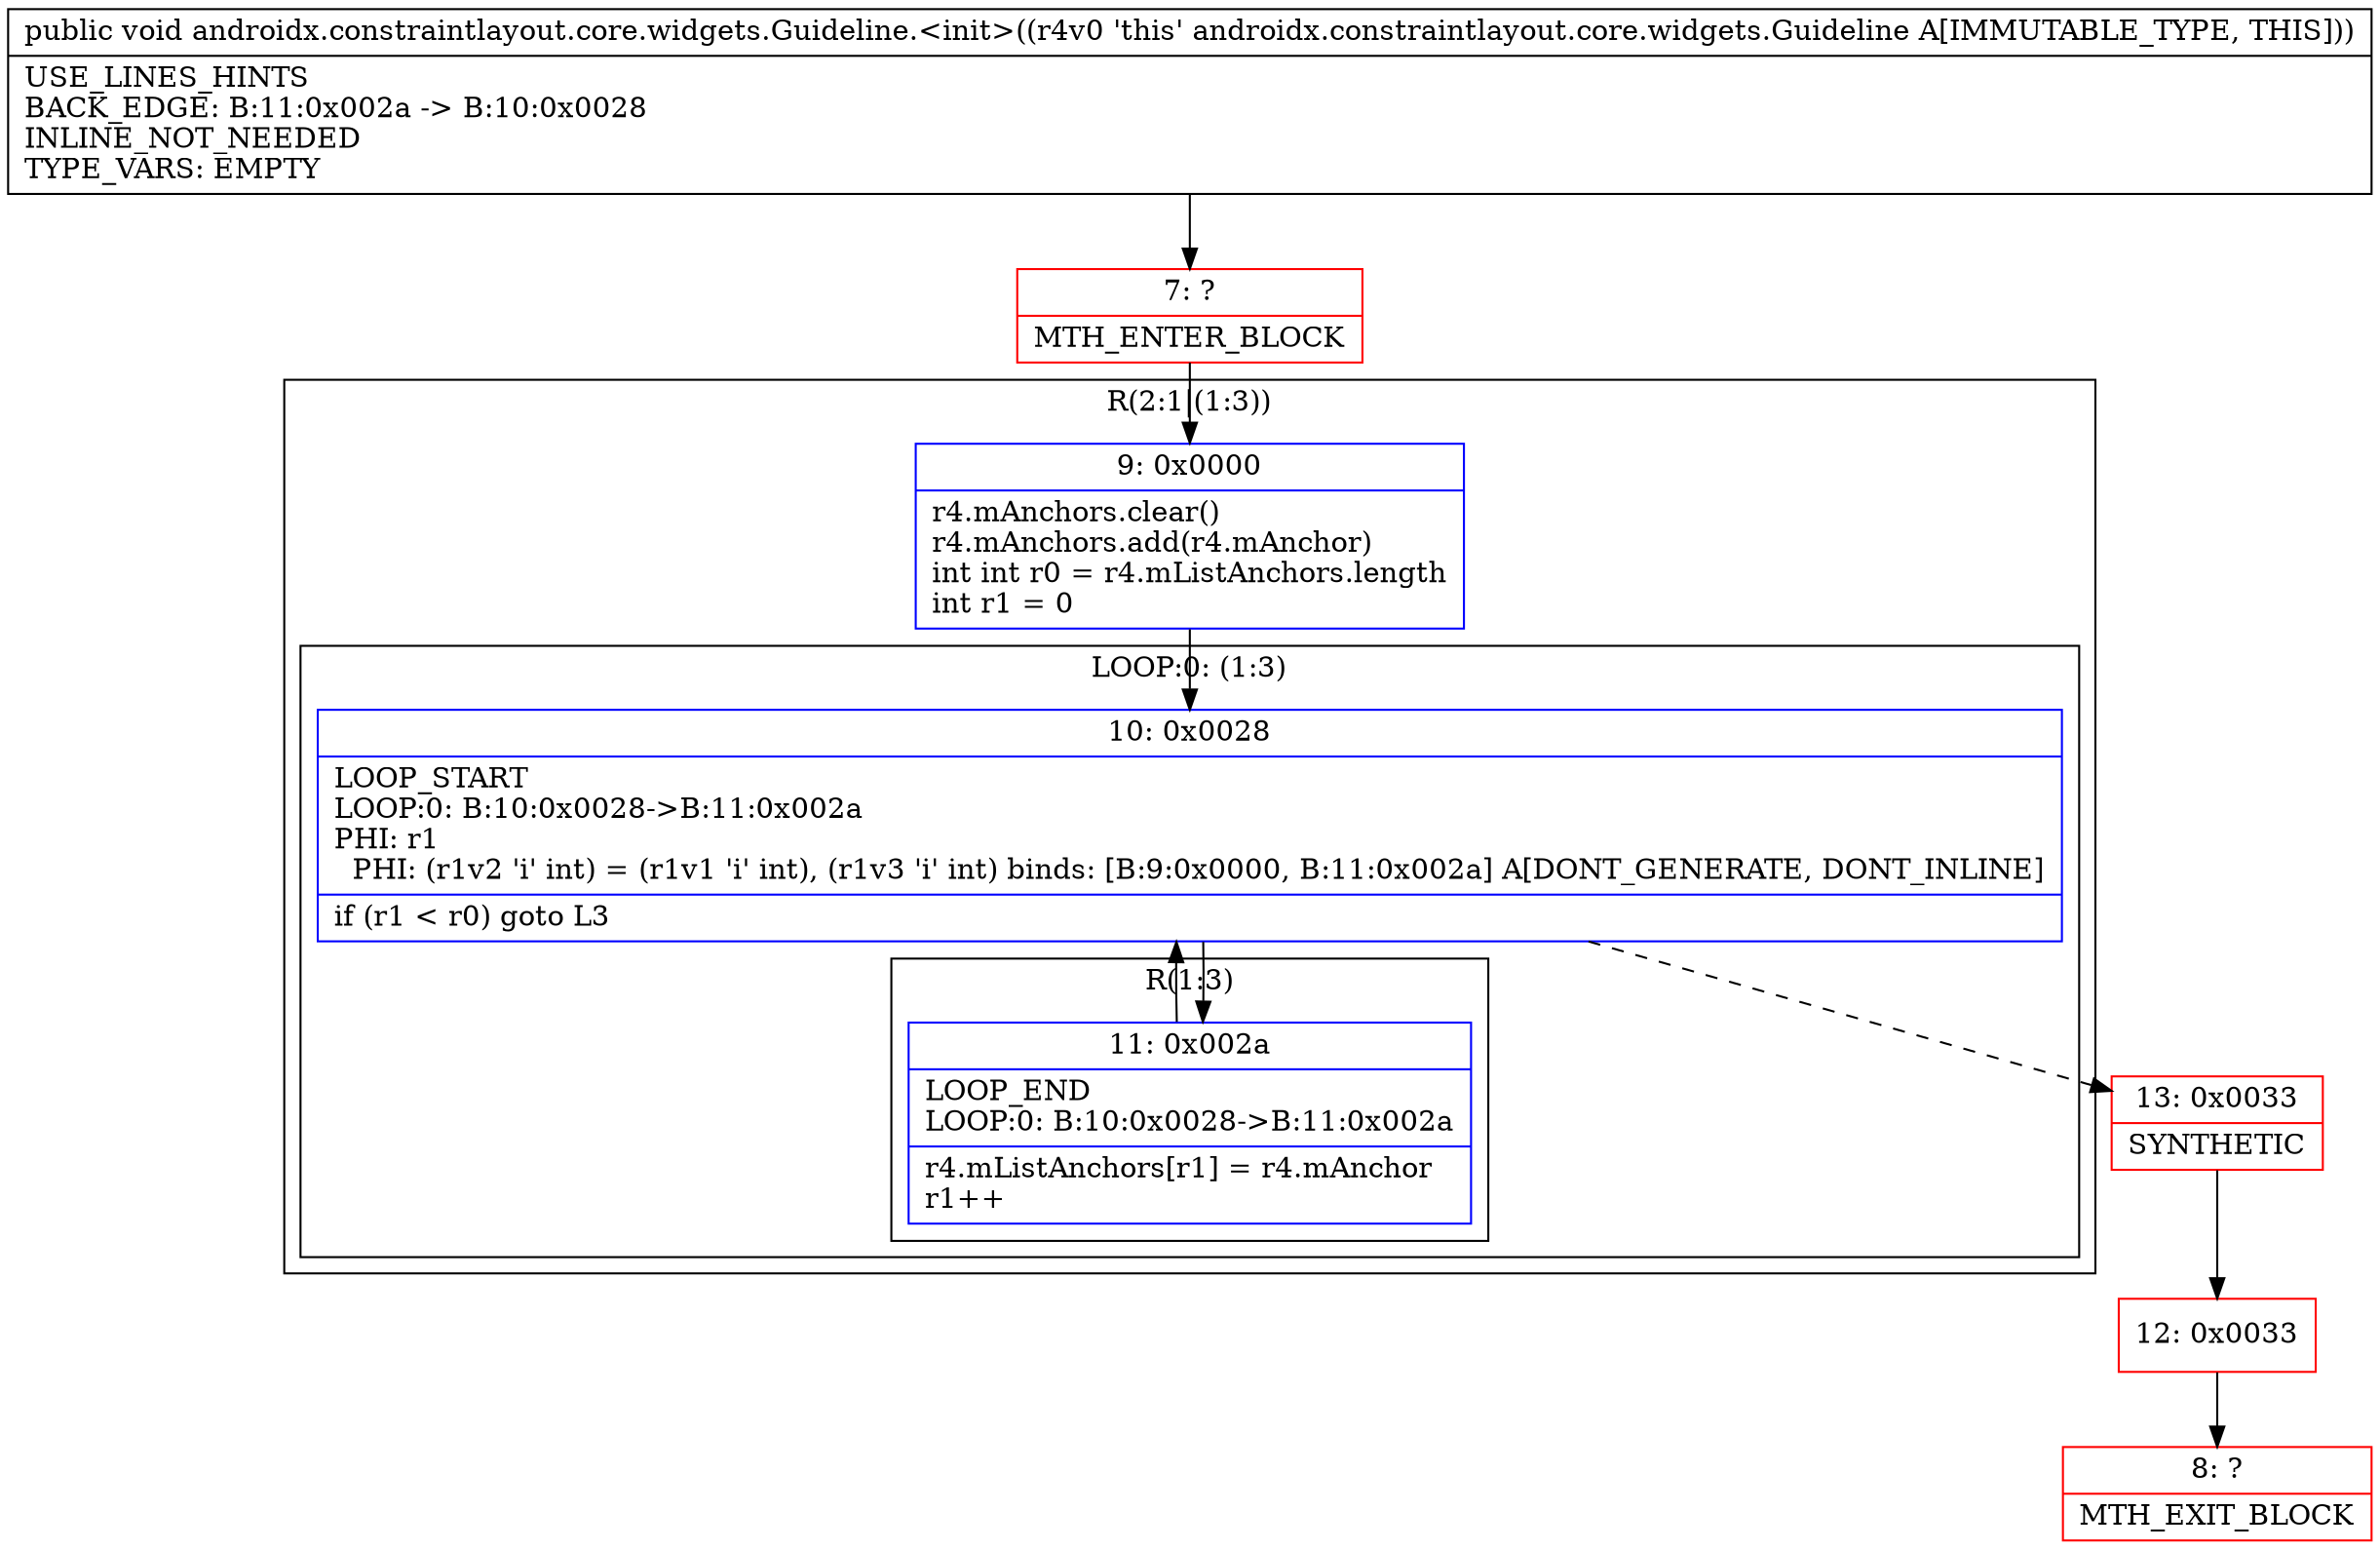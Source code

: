 digraph "CFG forandroidx.constraintlayout.core.widgets.Guideline.\<init\>()V" {
subgraph cluster_Region_1178166242 {
label = "R(2:1|(1:3))";
node [shape=record,color=blue];
Node_9 [shape=record,label="{9\:\ 0x0000|r4.mAnchors.clear()\lr4.mAnchors.add(r4.mAnchor)\lint int r0 = r4.mListAnchors.length\lint r1 = 0\l}"];
subgraph cluster_LoopRegion_1713350963 {
label = "LOOP:0: (1:3)";
node [shape=record,color=blue];
Node_10 [shape=record,label="{10\:\ 0x0028|LOOP_START\lLOOP:0: B:10:0x0028\-\>B:11:0x002a\lPHI: r1 \l  PHI: (r1v2 'i' int) = (r1v1 'i' int), (r1v3 'i' int) binds: [B:9:0x0000, B:11:0x002a] A[DONT_GENERATE, DONT_INLINE]\l|if (r1 \< r0) goto L3\l}"];
subgraph cluster_Region_1519889750 {
label = "R(1:3)";
node [shape=record,color=blue];
Node_11 [shape=record,label="{11\:\ 0x002a|LOOP_END\lLOOP:0: B:10:0x0028\-\>B:11:0x002a\l|r4.mListAnchors[r1] = r4.mAnchor\lr1++\l}"];
}
}
}
Node_7 [shape=record,color=red,label="{7\:\ ?|MTH_ENTER_BLOCK\l}"];
Node_13 [shape=record,color=red,label="{13\:\ 0x0033|SYNTHETIC\l}"];
Node_12 [shape=record,color=red,label="{12\:\ 0x0033}"];
Node_8 [shape=record,color=red,label="{8\:\ ?|MTH_EXIT_BLOCK\l}"];
MethodNode[shape=record,label="{public void androidx.constraintlayout.core.widgets.Guideline.\<init\>((r4v0 'this' androidx.constraintlayout.core.widgets.Guideline A[IMMUTABLE_TYPE, THIS]))  | USE_LINES_HINTS\lBACK_EDGE: B:11:0x002a \-\> B:10:0x0028\lINLINE_NOT_NEEDED\lTYPE_VARS: EMPTY\l}"];
MethodNode -> Node_7;Node_9 -> Node_10;
Node_10 -> Node_11;
Node_10 -> Node_13[style=dashed];
Node_11 -> Node_10;
Node_7 -> Node_9;
Node_13 -> Node_12;
Node_12 -> Node_8;
}

